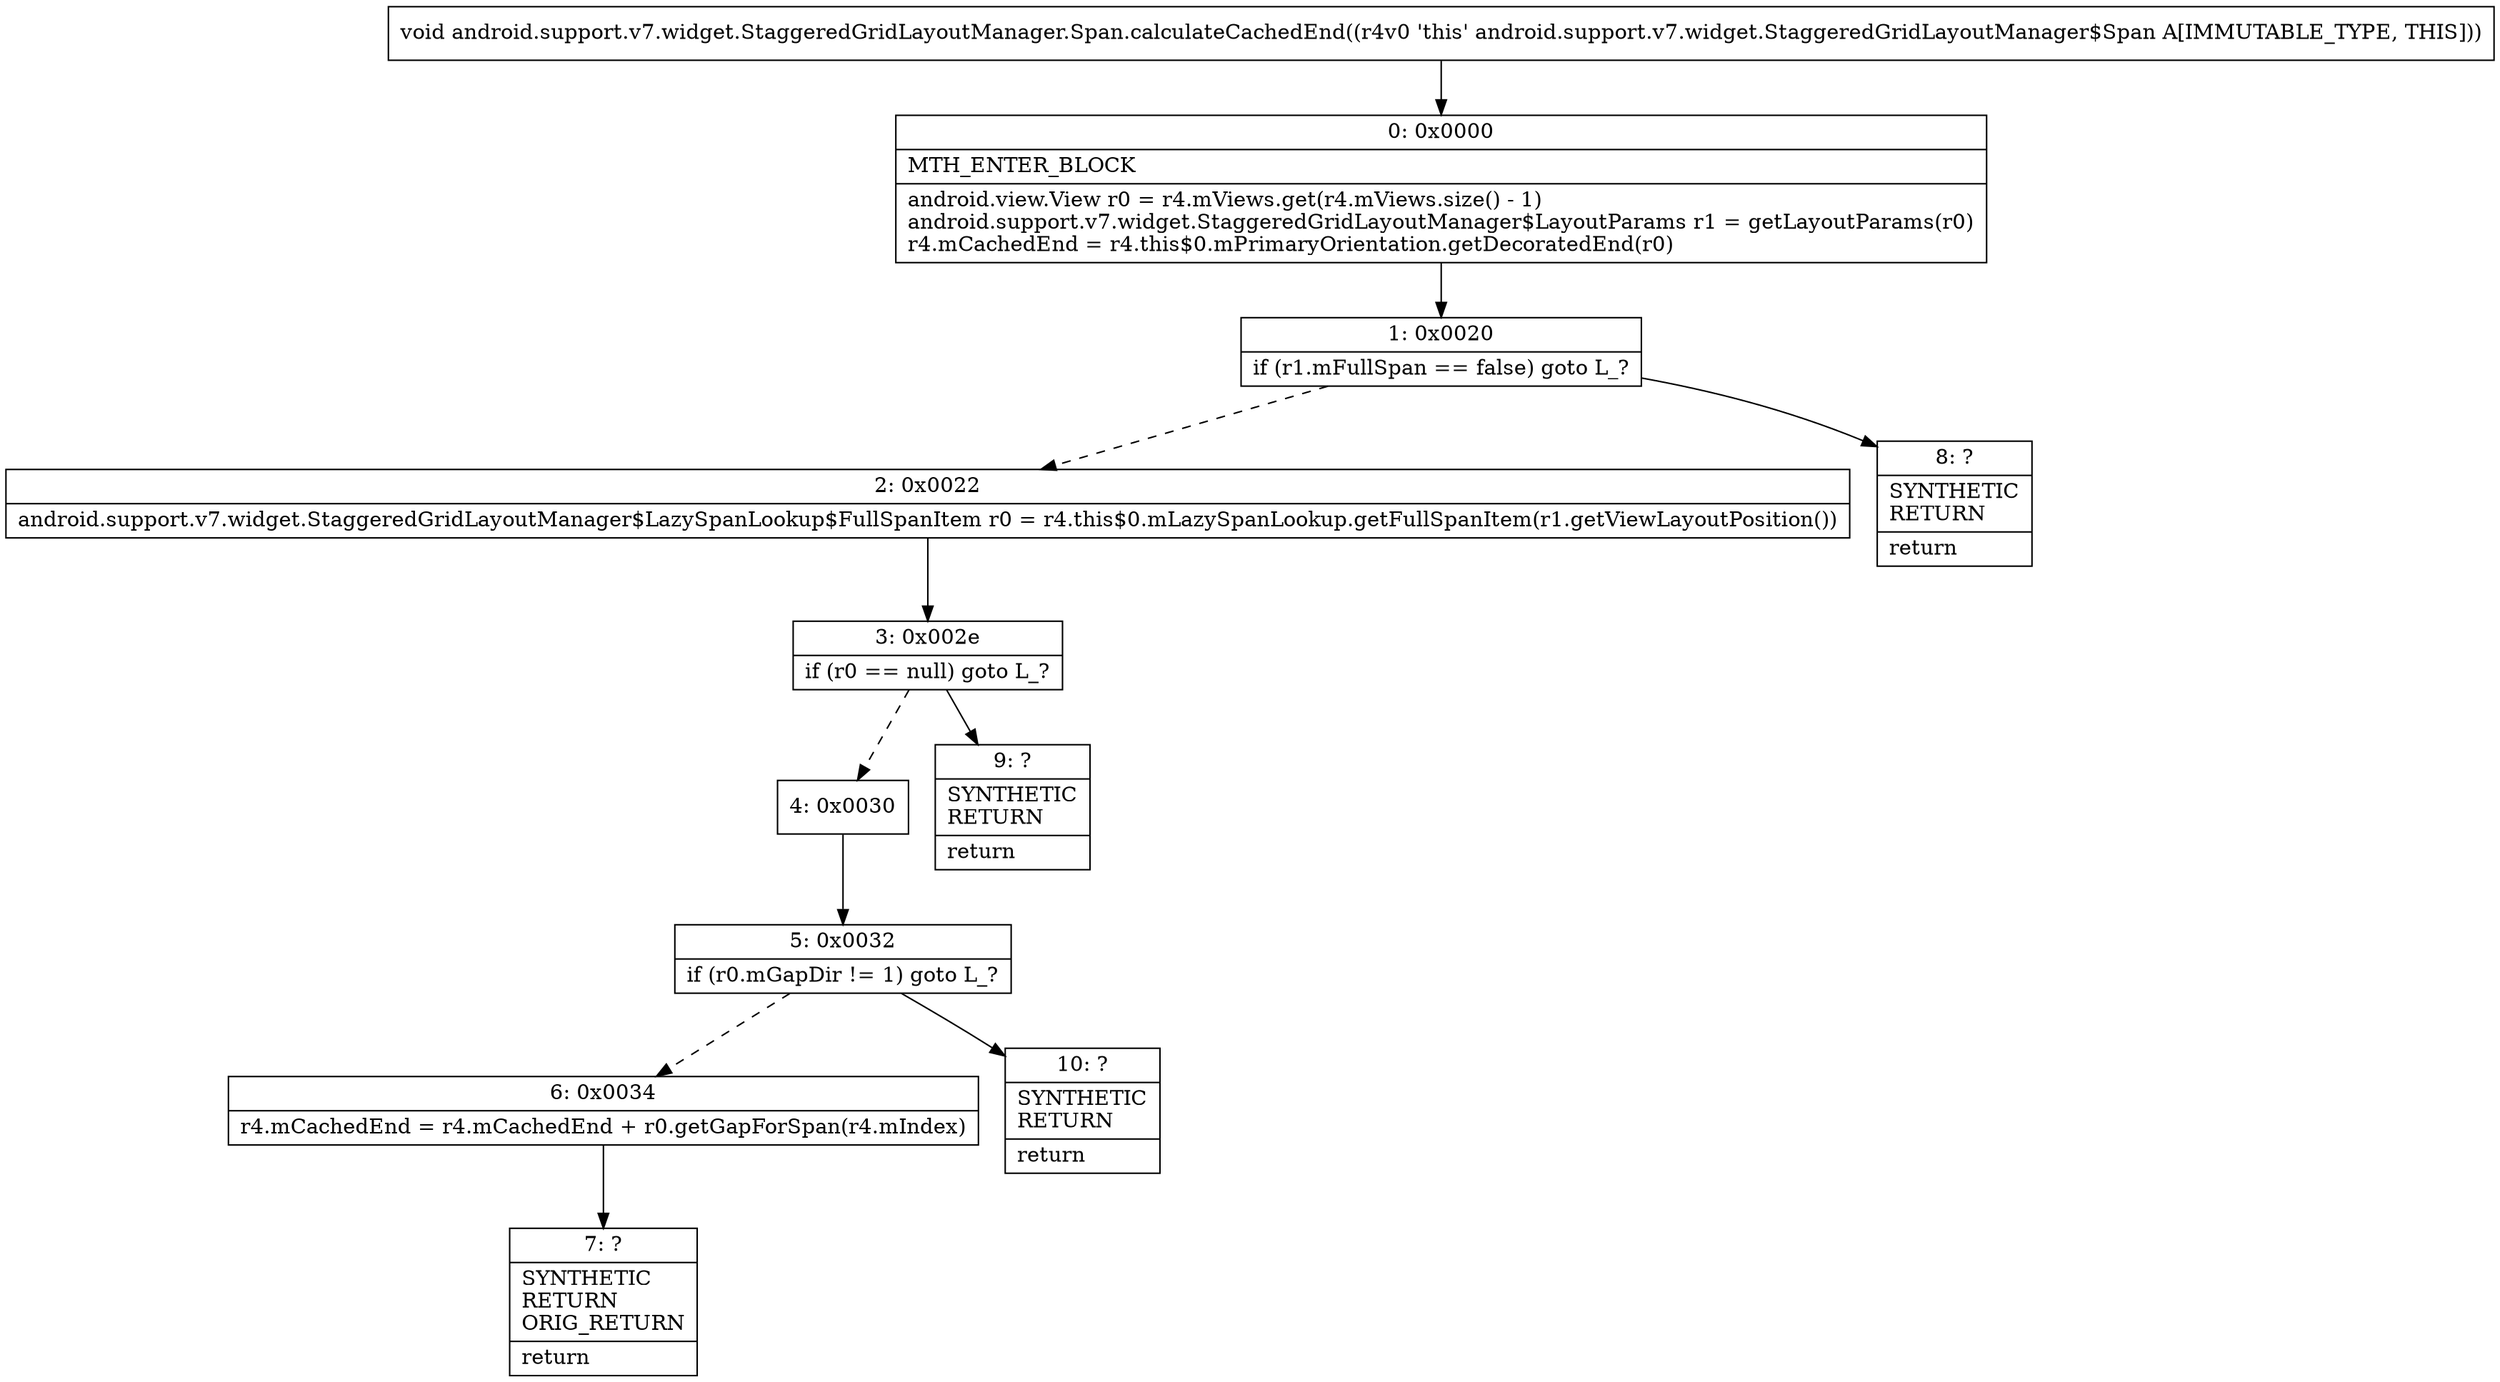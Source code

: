 digraph "CFG forandroid.support.v7.widget.StaggeredGridLayoutManager.Span.calculateCachedEnd()V" {
Node_0 [shape=record,label="{0\:\ 0x0000|MTH_ENTER_BLOCK\l|android.view.View r0 = r4.mViews.get(r4.mViews.size() \- 1)\landroid.support.v7.widget.StaggeredGridLayoutManager$LayoutParams r1 = getLayoutParams(r0)\lr4.mCachedEnd = r4.this$0.mPrimaryOrientation.getDecoratedEnd(r0)\l}"];
Node_1 [shape=record,label="{1\:\ 0x0020|if (r1.mFullSpan == false) goto L_?\l}"];
Node_2 [shape=record,label="{2\:\ 0x0022|android.support.v7.widget.StaggeredGridLayoutManager$LazySpanLookup$FullSpanItem r0 = r4.this$0.mLazySpanLookup.getFullSpanItem(r1.getViewLayoutPosition())\l}"];
Node_3 [shape=record,label="{3\:\ 0x002e|if (r0 == null) goto L_?\l}"];
Node_4 [shape=record,label="{4\:\ 0x0030}"];
Node_5 [shape=record,label="{5\:\ 0x0032|if (r0.mGapDir != 1) goto L_?\l}"];
Node_6 [shape=record,label="{6\:\ 0x0034|r4.mCachedEnd = r4.mCachedEnd + r0.getGapForSpan(r4.mIndex)\l}"];
Node_7 [shape=record,label="{7\:\ ?|SYNTHETIC\lRETURN\lORIG_RETURN\l|return\l}"];
Node_8 [shape=record,label="{8\:\ ?|SYNTHETIC\lRETURN\l|return\l}"];
Node_9 [shape=record,label="{9\:\ ?|SYNTHETIC\lRETURN\l|return\l}"];
Node_10 [shape=record,label="{10\:\ ?|SYNTHETIC\lRETURN\l|return\l}"];
MethodNode[shape=record,label="{void android.support.v7.widget.StaggeredGridLayoutManager.Span.calculateCachedEnd((r4v0 'this' android.support.v7.widget.StaggeredGridLayoutManager$Span A[IMMUTABLE_TYPE, THIS])) }"];
MethodNode -> Node_0;
Node_0 -> Node_1;
Node_1 -> Node_2[style=dashed];
Node_1 -> Node_8;
Node_2 -> Node_3;
Node_3 -> Node_4[style=dashed];
Node_3 -> Node_9;
Node_4 -> Node_5;
Node_5 -> Node_6[style=dashed];
Node_5 -> Node_10;
Node_6 -> Node_7;
}

